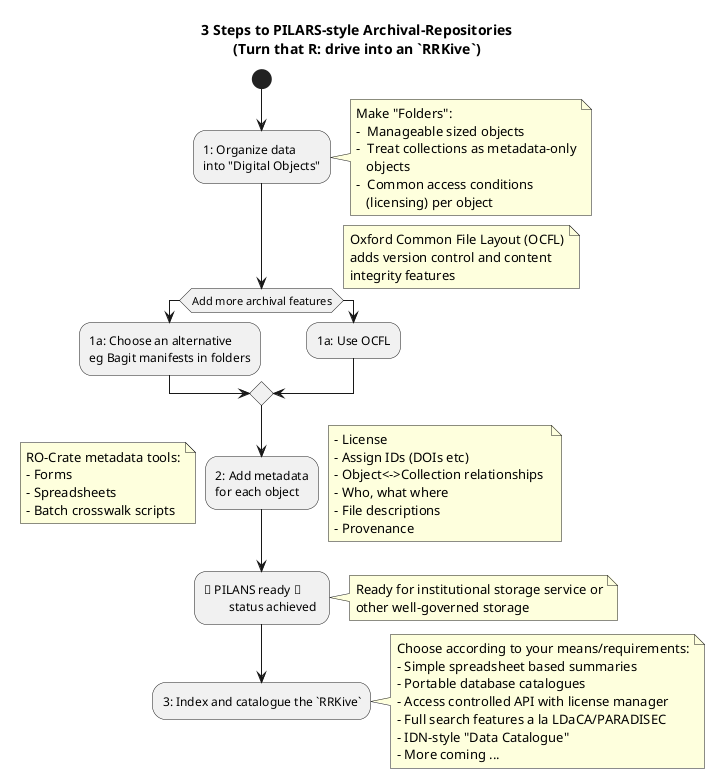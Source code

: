 
@startuml

title: 3 Steps to PILARS-style Archival-Repositories\n(Turn that R: drive into an `RRKive`)
start

:1: Organize data\ninto "Digital Objects";
note right
Make "Folders":
-  Manageable sized objects
-  Treat collections as metadata-only
   objects
-  Common access conditions
   (licensing) per object 
end note
if (Add more archival features) then 
note right
Oxford Common File Layout (OCFL)
adds version control and content
integrity features
end note
     :1a: Choose an alternative\neg Bagit manifests in folders;
  else 
:1a: Use OCFL;
     
endif
:2: Add metadata\nfor each object;
note right
- License
- Assign IDs (DOIs etc)
- Object<->Collection relationships 
- Who, what where
- File descriptions
- Provenance
end note

note left
RO-Crate metadata tools:
- Forms
- Spreadsheets
- Batch crosswalk scripts
end note

:🎉 PILANS ready 🎉\n        status achieved ;
note right
Ready for institutional storage service or
other well-governed storage
end note



:3: Index and catalogue the `RRKive`;
note right
Choose according to your means/requirements:
- Simple spreadsheet based summaries
- Portable database catalogues
- Access controlled API with license manager
- Full search features a la LDaCA/PARADISEC
- IDN-style "Data Catalogue"
- More coming ...
end note
@enduml
